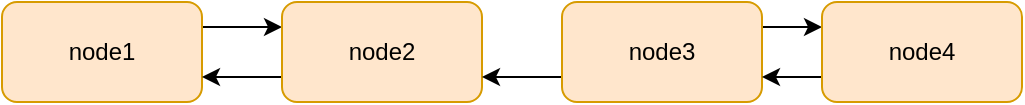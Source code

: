 <mxfile version="14.4.4" type="github">
  <diagram id="Gii9eCsJXD4yC527uo9Z" name="Page-1">
    <mxGraphModel dx="946" dy="536" grid="1" gridSize="10" guides="1" tooltips="1" connect="1" arrows="1" fold="1" page="1" pageScale="1" pageWidth="827" pageHeight="1169" math="0" shadow="0">
      <root>
        <mxCell id="0" />
        <mxCell id="1" parent="0" />
        <mxCell id="iYd9J9kUqUceisKaJ4w8-5" style="edgeStyle=orthogonalEdgeStyle;rounded=0;orthogonalLoop=1;jettySize=auto;html=1;exitX=1;exitY=0.25;exitDx=0;exitDy=0;entryX=0;entryY=0.25;entryDx=0;entryDy=0;" edge="1" parent="1" source="iYd9J9kUqUceisKaJ4w8-1" target="iYd9J9kUqUceisKaJ4w8-2">
          <mxGeometry relative="1" as="geometry" />
        </mxCell>
        <mxCell id="iYd9J9kUqUceisKaJ4w8-1" value="node1" style="rounded=1;whiteSpace=wrap;html=1;fillColor=#ffe6cc;strokeColor=#d79b00;" vertex="1" parent="1">
          <mxGeometry x="110" y="130" width="100" height="50" as="geometry" />
        </mxCell>
        <mxCell id="iYd9J9kUqUceisKaJ4w8-6" style="edgeStyle=orthogonalEdgeStyle;rounded=0;orthogonalLoop=1;jettySize=auto;html=1;exitX=0;exitY=0.75;exitDx=0;exitDy=0;entryX=1;entryY=0.75;entryDx=0;entryDy=0;" edge="1" parent="1" source="iYd9J9kUqUceisKaJ4w8-2" target="iYd9J9kUqUceisKaJ4w8-1">
          <mxGeometry relative="1" as="geometry" />
        </mxCell>
        <mxCell id="iYd9J9kUqUceisKaJ4w8-2" value="node2" style="rounded=1;whiteSpace=wrap;html=1;fillColor=#ffe6cc;strokeColor=#d79b00;" vertex="1" parent="1">
          <mxGeometry x="250" y="130" width="100" height="50" as="geometry" />
        </mxCell>
        <mxCell id="iYd9J9kUqUceisKaJ4w8-12" style="edgeStyle=orthogonalEdgeStyle;rounded=0;orthogonalLoop=1;jettySize=auto;html=1;exitX=1;exitY=0.25;exitDx=0;exitDy=0;entryX=0;entryY=0.25;entryDx=0;entryDy=0;" edge="1" parent="1" source="iYd9J9kUqUceisKaJ4w8-3" target="iYd9J9kUqUceisKaJ4w8-8">
          <mxGeometry relative="1" as="geometry" />
        </mxCell>
        <mxCell id="iYd9J9kUqUceisKaJ4w8-13" style="edgeStyle=orthogonalEdgeStyle;rounded=0;orthogonalLoop=1;jettySize=auto;html=1;exitX=0;exitY=0.75;exitDx=0;exitDy=0;entryX=1;entryY=0.75;entryDx=0;entryDy=0;" edge="1" parent="1" source="iYd9J9kUqUceisKaJ4w8-3" target="iYd9J9kUqUceisKaJ4w8-2">
          <mxGeometry relative="1" as="geometry" />
        </mxCell>
        <mxCell id="iYd9J9kUqUceisKaJ4w8-3" value="node3" style="rounded=1;whiteSpace=wrap;html=1;fillColor=#ffe6cc;strokeColor=#d79b00;" vertex="1" parent="1">
          <mxGeometry x="390" y="130" width="100" height="50" as="geometry" />
        </mxCell>
        <mxCell id="iYd9J9kUqUceisKaJ4w8-14" style="edgeStyle=orthogonalEdgeStyle;rounded=0;orthogonalLoop=1;jettySize=auto;html=1;exitX=0;exitY=0.75;exitDx=0;exitDy=0;entryX=1;entryY=0.75;entryDx=0;entryDy=0;" edge="1" parent="1" source="iYd9J9kUqUceisKaJ4w8-8" target="iYd9J9kUqUceisKaJ4w8-3">
          <mxGeometry relative="1" as="geometry" />
        </mxCell>
        <mxCell id="iYd9J9kUqUceisKaJ4w8-8" value="node4" style="rounded=1;whiteSpace=wrap;html=1;fillColor=#ffe6cc;strokeColor=#d79b00;" vertex="1" parent="1">
          <mxGeometry x="520" y="130" width="100" height="50" as="geometry" />
        </mxCell>
      </root>
    </mxGraphModel>
  </diagram>
</mxfile>
